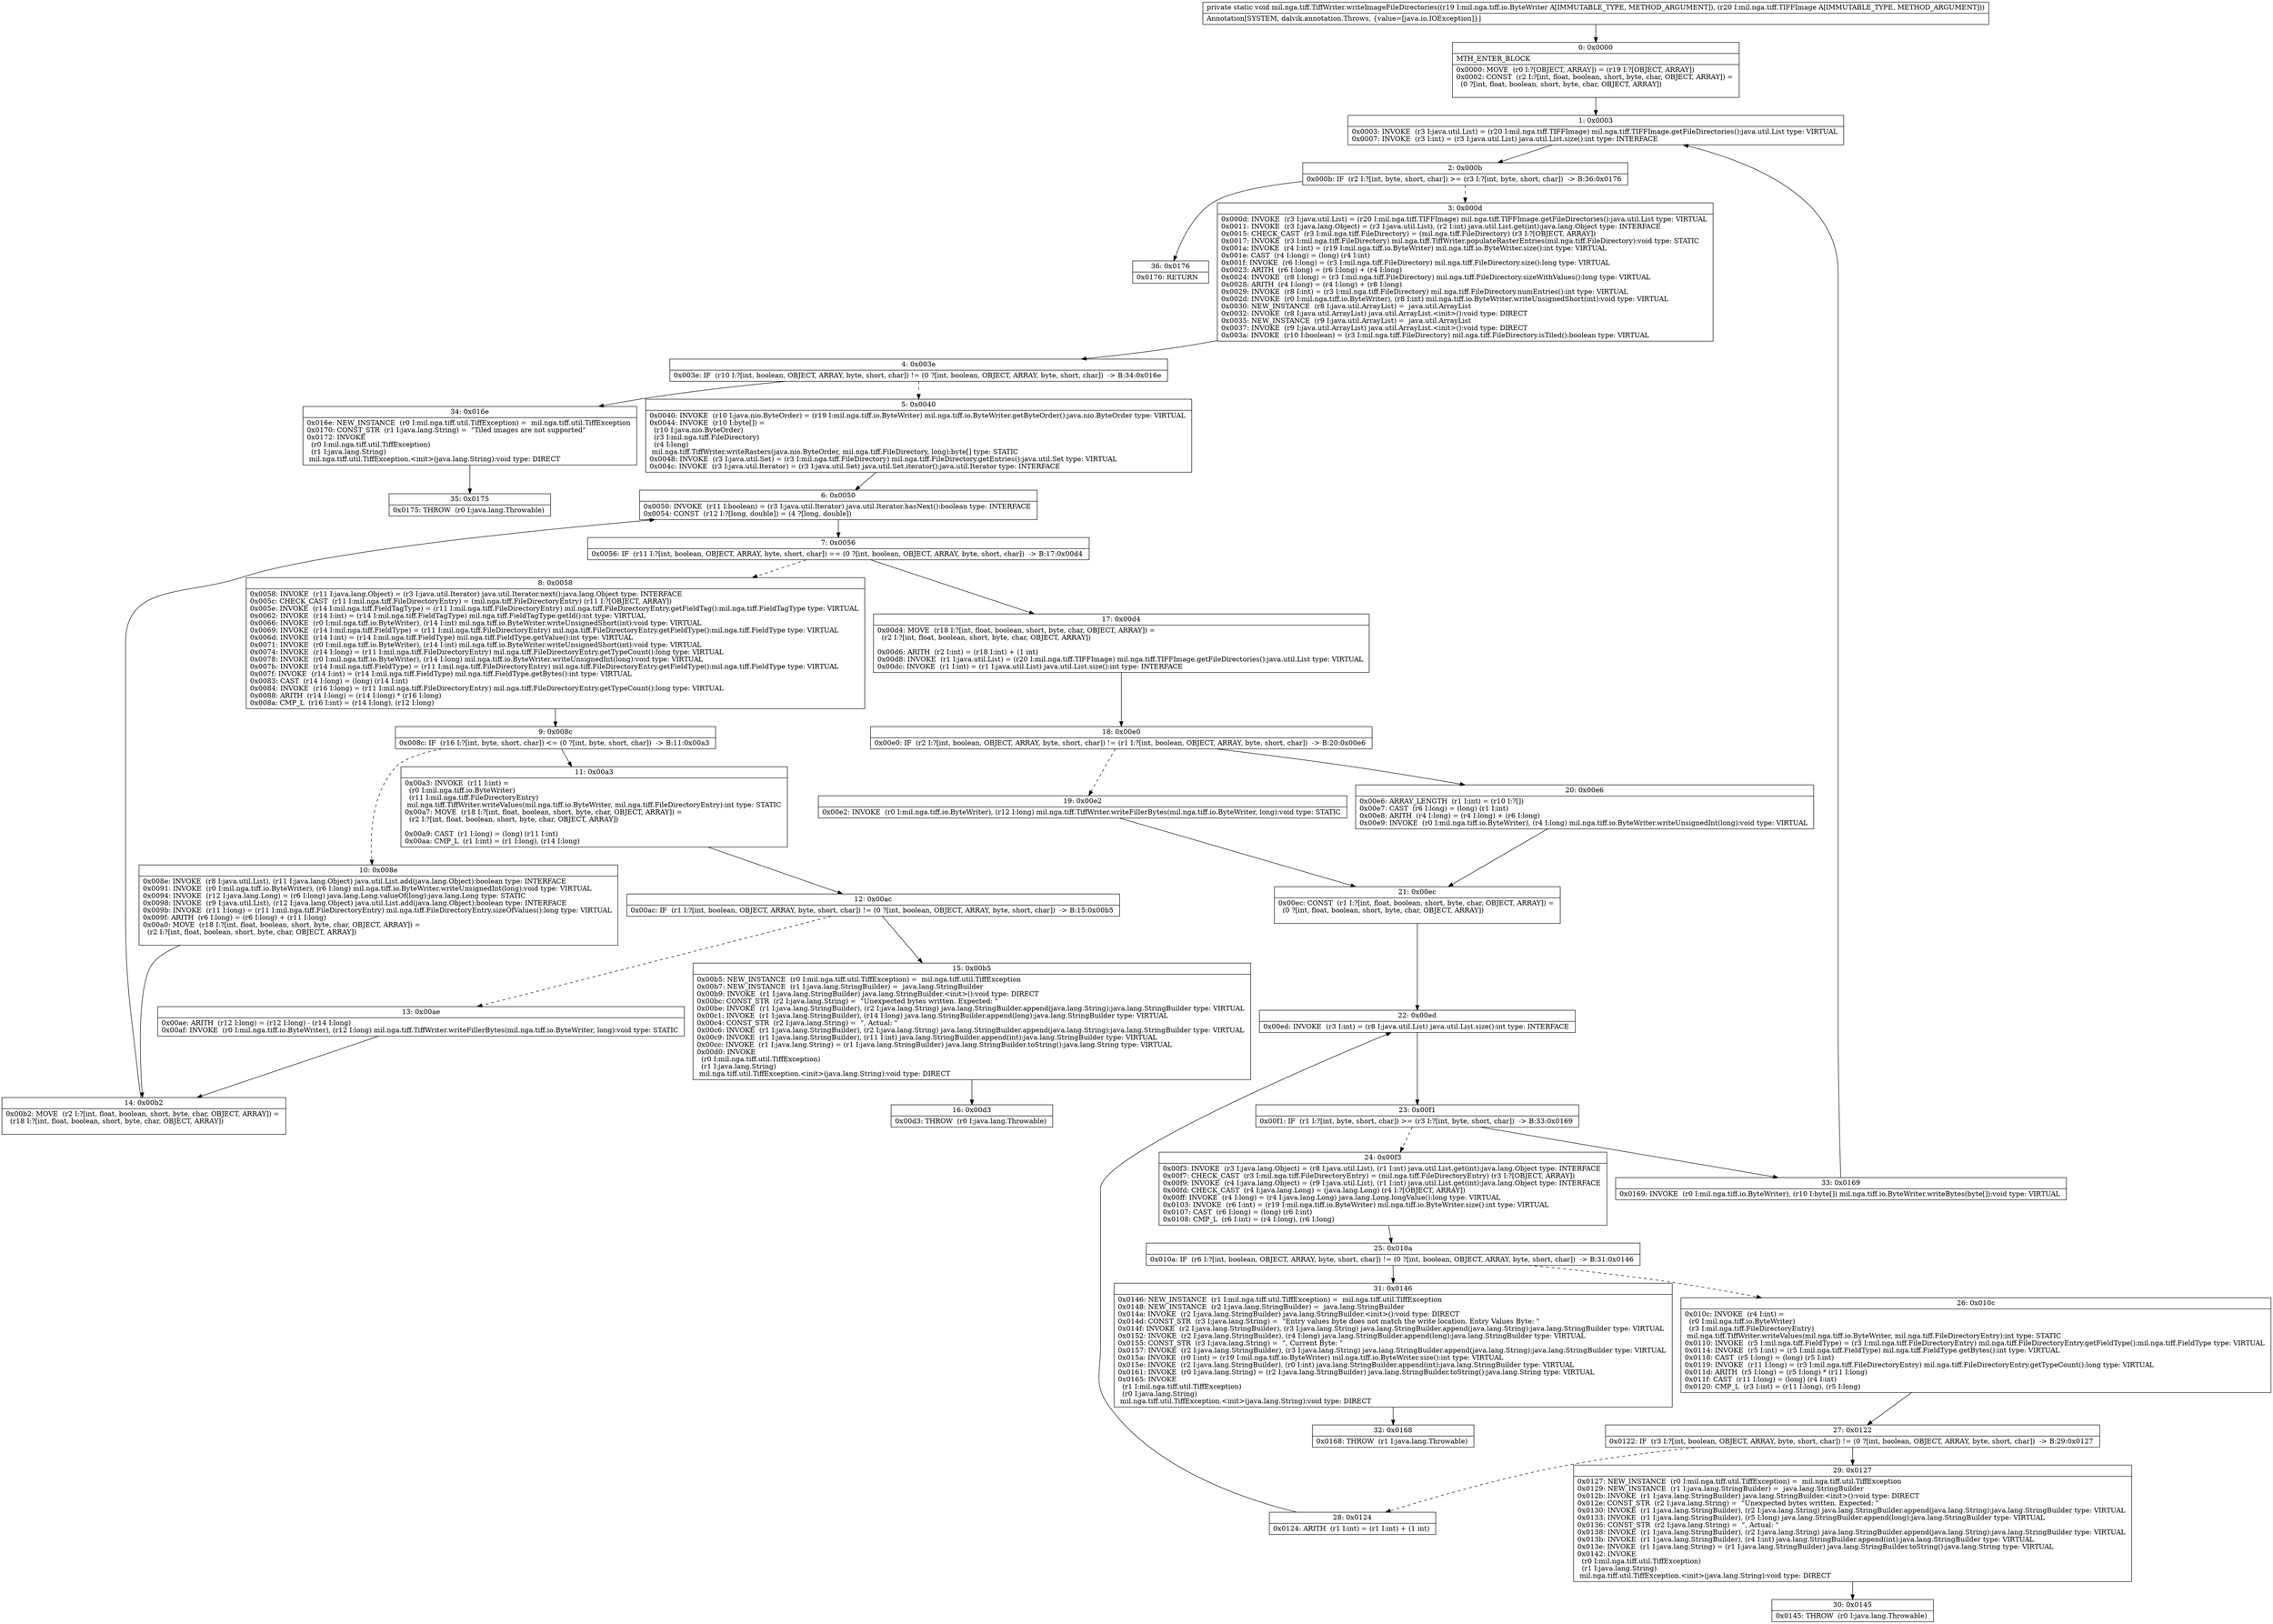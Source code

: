 digraph "CFG formil.nga.tiff.TiffWriter.writeImageFileDirectories(Lmil\/nga\/tiff\/io\/ByteWriter;Lmil\/nga\/tiff\/TIFFImage;)V" {
Node_0 [shape=record,label="{0\:\ 0x0000|MTH_ENTER_BLOCK\l|0x0000: MOVE  (r0 I:?[OBJECT, ARRAY]) = (r19 I:?[OBJECT, ARRAY]) \l0x0002: CONST  (r2 I:?[int, float, boolean, short, byte, char, OBJECT, ARRAY]) = \l  (0 ?[int, float, boolean, short, byte, char, OBJECT, ARRAY])\l \l}"];
Node_1 [shape=record,label="{1\:\ 0x0003|0x0003: INVOKE  (r3 I:java.util.List) = (r20 I:mil.nga.tiff.TIFFImage) mil.nga.tiff.TIFFImage.getFileDirectories():java.util.List type: VIRTUAL \l0x0007: INVOKE  (r3 I:int) = (r3 I:java.util.List) java.util.List.size():int type: INTERFACE \l}"];
Node_2 [shape=record,label="{2\:\ 0x000b|0x000b: IF  (r2 I:?[int, byte, short, char]) \>= (r3 I:?[int, byte, short, char])  \-\> B:36:0x0176 \l}"];
Node_3 [shape=record,label="{3\:\ 0x000d|0x000d: INVOKE  (r3 I:java.util.List) = (r20 I:mil.nga.tiff.TIFFImage) mil.nga.tiff.TIFFImage.getFileDirectories():java.util.List type: VIRTUAL \l0x0011: INVOKE  (r3 I:java.lang.Object) = (r3 I:java.util.List), (r2 I:int) java.util.List.get(int):java.lang.Object type: INTERFACE \l0x0015: CHECK_CAST  (r3 I:mil.nga.tiff.FileDirectory) = (mil.nga.tiff.FileDirectory) (r3 I:?[OBJECT, ARRAY]) \l0x0017: INVOKE  (r3 I:mil.nga.tiff.FileDirectory) mil.nga.tiff.TiffWriter.populateRasterEntries(mil.nga.tiff.FileDirectory):void type: STATIC \l0x001a: INVOKE  (r4 I:int) = (r19 I:mil.nga.tiff.io.ByteWriter) mil.nga.tiff.io.ByteWriter.size():int type: VIRTUAL \l0x001e: CAST  (r4 I:long) = (long) (r4 I:int) \l0x001f: INVOKE  (r6 I:long) = (r3 I:mil.nga.tiff.FileDirectory) mil.nga.tiff.FileDirectory.size():long type: VIRTUAL \l0x0023: ARITH  (r6 I:long) = (r6 I:long) + (r4 I:long) \l0x0024: INVOKE  (r8 I:long) = (r3 I:mil.nga.tiff.FileDirectory) mil.nga.tiff.FileDirectory.sizeWithValues():long type: VIRTUAL \l0x0028: ARITH  (r4 I:long) = (r4 I:long) + (r8 I:long) \l0x0029: INVOKE  (r8 I:int) = (r3 I:mil.nga.tiff.FileDirectory) mil.nga.tiff.FileDirectory.numEntries():int type: VIRTUAL \l0x002d: INVOKE  (r0 I:mil.nga.tiff.io.ByteWriter), (r8 I:int) mil.nga.tiff.io.ByteWriter.writeUnsignedShort(int):void type: VIRTUAL \l0x0030: NEW_INSTANCE  (r8 I:java.util.ArrayList) =  java.util.ArrayList \l0x0032: INVOKE  (r8 I:java.util.ArrayList) java.util.ArrayList.\<init\>():void type: DIRECT \l0x0035: NEW_INSTANCE  (r9 I:java.util.ArrayList) =  java.util.ArrayList \l0x0037: INVOKE  (r9 I:java.util.ArrayList) java.util.ArrayList.\<init\>():void type: DIRECT \l0x003a: INVOKE  (r10 I:boolean) = (r3 I:mil.nga.tiff.FileDirectory) mil.nga.tiff.FileDirectory.isTiled():boolean type: VIRTUAL \l}"];
Node_4 [shape=record,label="{4\:\ 0x003e|0x003e: IF  (r10 I:?[int, boolean, OBJECT, ARRAY, byte, short, char]) != (0 ?[int, boolean, OBJECT, ARRAY, byte, short, char])  \-\> B:34:0x016e \l}"];
Node_5 [shape=record,label="{5\:\ 0x0040|0x0040: INVOKE  (r10 I:java.nio.ByteOrder) = (r19 I:mil.nga.tiff.io.ByteWriter) mil.nga.tiff.io.ByteWriter.getByteOrder():java.nio.ByteOrder type: VIRTUAL \l0x0044: INVOKE  (r10 I:byte[]) = \l  (r10 I:java.nio.ByteOrder)\l  (r3 I:mil.nga.tiff.FileDirectory)\l  (r4 I:long)\l mil.nga.tiff.TiffWriter.writeRasters(java.nio.ByteOrder, mil.nga.tiff.FileDirectory, long):byte[] type: STATIC \l0x0048: INVOKE  (r3 I:java.util.Set) = (r3 I:mil.nga.tiff.FileDirectory) mil.nga.tiff.FileDirectory.getEntries():java.util.Set type: VIRTUAL \l0x004c: INVOKE  (r3 I:java.util.Iterator) = (r3 I:java.util.Set) java.util.Set.iterator():java.util.Iterator type: INTERFACE \l}"];
Node_6 [shape=record,label="{6\:\ 0x0050|0x0050: INVOKE  (r11 I:boolean) = (r3 I:java.util.Iterator) java.util.Iterator.hasNext():boolean type: INTERFACE \l0x0054: CONST  (r12 I:?[long, double]) = (4 ?[long, double]) \l}"];
Node_7 [shape=record,label="{7\:\ 0x0056|0x0056: IF  (r11 I:?[int, boolean, OBJECT, ARRAY, byte, short, char]) == (0 ?[int, boolean, OBJECT, ARRAY, byte, short, char])  \-\> B:17:0x00d4 \l}"];
Node_8 [shape=record,label="{8\:\ 0x0058|0x0058: INVOKE  (r11 I:java.lang.Object) = (r3 I:java.util.Iterator) java.util.Iterator.next():java.lang.Object type: INTERFACE \l0x005c: CHECK_CAST  (r11 I:mil.nga.tiff.FileDirectoryEntry) = (mil.nga.tiff.FileDirectoryEntry) (r11 I:?[OBJECT, ARRAY]) \l0x005e: INVOKE  (r14 I:mil.nga.tiff.FieldTagType) = (r11 I:mil.nga.tiff.FileDirectoryEntry) mil.nga.tiff.FileDirectoryEntry.getFieldTag():mil.nga.tiff.FieldTagType type: VIRTUAL \l0x0062: INVOKE  (r14 I:int) = (r14 I:mil.nga.tiff.FieldTagType) mil.nga.tiff.FieldTagType.getId():int type: VIRTUAL \l0x0066: INVOKE  (r0 I:mil.nga.tiff.io.ByteWriter), (r14 I:int) mil.nga.tiff.io.ByteWriter.writeUnsignedShort(int):void type: VIRTUAL \l0x0069: INVOKE  (r14 I:mil.nga.tiff.FieldType) = (r11 I:mil.nga.tiff.FileDirectoryEntry) mil.nga.tiff.FileDirectoryEntry.getFieldType():mil.nga.tiff.FieldType type: VIRTUAL \l0x006d: INVOKE  (r14 I:int) = (r14 I:mil.nga.tiff.FieldType) mil.nga.tiff.FieldType.getValue():int type: VIRTUAL \l0x0071: INVOKE  (r0 I:mil.nga.tiff.io.ByteWriter), (r14 I:int) mil.nga.tiff.io.ByteWriter.writeUnsignedShort(int):void type: VIRTUAL \l0x0074: INVOKE  (r14 I:long) = (r11 I:mil.nga.tiff.FileDirectoryEntry) mil.nga.tiff.FileDirectoryEntry.getTypeCount():long type: VIRTUAL \l0x0078: INVOKE  (r0 I:mil.nga.tiff.io.ByteWriter), (r14 I:long) mil.nga.tiff.io.ByteWriter.writeUnsignedInt(long):void type: VIRTUAL \l0x007b: INVOKE  (r14 I:mil.nga.tiff.FieldType) = (r11 I:mil.nga.tiff.FileDirectoryEntry) mil.nga.tiff.FileDirectoryEntry.getFieldType():mil.nga.tiff.FieldType type: VIRTUAL \l0x007f: INVOKE  (r14 I:int) = (r14 I:mil.nga.tiff.FieldType) mil.nga.tiff.FieldType.getBytes():int type: VIRTUAL \l0x0083: CAST  (r14 I:long) = (long) (r14 I:int) \l0x0084: INVOKE  (r16 I:long) = (r11 I:mil.nga.tiff.FileDirectoryEntry) mil.nga.tiff.FileDirectoryEntry.getTypeCount():long type: VIRTUAL \l0x0088: ARITH  (r14 I:long) = (r14 I:long) * (r16 I:long) \l0x008a: CMP_L  (r16 I:int) = (r14 I:long), (r12 I:long) \l}"];
Node_9 [shape=record,label="{9\:\ 0x008c|0x008c: IF  (r16 I:?[int, byte, short, char]) \<= (0 ?[int, byte, short, char])  \-\> B:11:0x00a3 \l}"];
Node_10 [shape=record,label="{10\:\ 0x008e|0x008e: INVOKE  (r8 I:java.util.List), (r11 I:java.lang.Object) java.util.List.add(java.lang.Object):boolean type: INTERFACE \l0x0091: INVOKE  (r0 I:mil.nga.tiff.io.ByteWriter), (r6 I:long) mil.nga.tiff.io.ByteWriter.writeUnsignedInt(long):void type: VIRTUAL \l0x0094: INVOKE  (r12 I:java.lang.Long) = (r6 I:long) java.lang.Long.valueOf(long):java.lang.Long type: STATIC \l0x0098: INVOKE  (r9 I:java.util.List), (r12 I:java.lang.Object) java.util.List.add(java.lang.Object):boolean type: INTERFACE \l0x009b: INVOKE  (r11 I:long) = (r11 I:mil.nga.tiff.FileDirectoryEntry) mil.nga.tiff.FileDirectoryEntry.sizeOfValues():long type: VIRTUAL \l0x009f: ARITH  (r6 I:long) = (r6 I:long) + (r11 I:long) \l0x00a0: MOVE  (r18 I:?[int, float, boolean, short, byte, char, OBJECT, ARRAY]) = \l  (r2 I:?[int, float, boolean, short, byte, char, OBJECT, ARRAY])\l \l}"];
Node_11 [shape=record,label="{11\:\ 0x00a3|0x00a3: INVOKE  (r11 I:int) = \l  (r0 I:mil.nga.tiff.io.ByteWriter)\l  (r11 I:mil.nga.tiff.FileDirectoryEntry)\l mil.nga.tiff.TiffWriter.writeValues(mil.nga.tiff.io.ByteWriter, mil.nga.tiff.FileDirectoryEntry):int type: STATIC \l0x00a7: MOVE  (r18 I:?[int, float, boolean, short, byte, char, OBJECT, ARRAY]) = \l  (r2 I:?[int, float, boolean, short, byte, char, OBJECT, ARRAY])\l \l0x00a9: CAST  (r1 I:long) = (long) (r11 I:int) \l0x00aa: CMP_L  (r1 I:int) = (r1 I:long), (r14 I:long) \l}"];
Node_12 [shape=record,label="{12\:\ 0x00ac|0x00ac: IF  (r1 I:?[int, boolean, OBJECT, ARRAY, byte, short, char]) != (0 ?[int, boolean, OBJECT, ARRAY, byte, short, char])  \-\> B:15:0x00b5 \l}"];
Node_13 [shape=record,label="{13\:\ 0x00ae|0x00ae: ARITH  (r12 I:long) = (r12 I:long) \- (r14 I:long) \l0x00af: INVOKE  (r0 I:mil.nga.tiff.io.ByteWriter), (r12 I:long) mil.nga.tiff.TiffWriter.writeFillerBytes(mil.nga.tiff.io.ByteWriter, long):void type: STATIC \l}"];
Node_14 [shape=record,label="{14\:\ 0x00b2|0x00b2: MOVE  (r2 I:?[int, float, boolean, short, byte, char, OBJECT, ARRAY]) = \l  (r18 I:?[int, float, boolean, short, byte, char, OBJECT, ARRAY])\l \l}"];
Node_15 [shape=record,label="{15\:\ 0x00b5|0x00b5: NEW_INSTANCE  (r0 I:mil.nga.tiff.util.TiffException) =  mil.nga.tiff.util.TiffException \l0x00b7: NEW_INSTANCE  (r1 I:java.lang.StringBuilder) =  java.lang.StringBuilder \l0x00b9: INVOKE  (r1 I:java.lang.StringBuilder) java.lang.StringBuilder.\<init\>():void type: DIRECT \l0x00bc: CONST_STR  (r2 I:java.lang.String) =  \"Unexpected bytes written. Expected: \" \l0x00be: INVOKE  (r1 I:java.lang.StringBuilder), (r2 I:java.lang.String) java.lang.StringBuilder.append(java.lang.String):java.lang.StringBuilder type: VIRTUAL \l0x00c1: INVOKE  (r1 I:java.lang.StringBuilder), (r14 I:long) java.lang.StringBuilder.append(long):java.lang.StringBuilder type: VIRTUAL \l0x00c4: CONST_STR  (r2 I:java.lang.String) =  \", Actual: \" \l0x00c6: INVOKE  (r1 I:java.lang.StringBuilder), (r2 I:java.lang.String) java.lang.StringBuilder.append(java.lang.String):java.lang.StringBuilder type: VIRTUAL \l0x00c9: INVOKE  (r1 I:java.lang.StringBuilder), (r11 I:int) java.lang.StringBuilder.append(int):java.lang.StringBuilder type: VIRTUAL \l0x00cc: INVOKE  (r1 I:java.lang.String) = (r1 I:java.lang.StringBuilder) java.lang.StringBuilder.toString():java.lang.String type: VIRTUAL \l0x00d0: INVOKE  \l  (r0 I:mil.nga.tiff.util.TiffException)\l  (r1 I:java.lang.String)\l mil.nga.tiff.util.TiffException.\<init\>(java.lang.String):void type: DIRECT \l}"];
Node_16 [shape=record,label="{16\:\ 0x00d3|0x00d3: THROW  (r0 I:java.lang.Throwable) \l}"];
Node_17 [shape=record,label="{17\:\ 0x00d4|0x00d4: MOVE  (r18 I:?[int, float, boolean, short, byte, char, OBJECT, ARRAY]) = \l  (r2 I:?[int, float, boolean, short, byte, char, OBJECT, ARRAY])\l \l0x00d6: ARITH  (r2 I:int) = (r18 I:int) + (1 int) \l0x00d8: INVOKE  (r1 I:java.util.List) = (r20 I:mil.nga.tiff.TIFFImage) mil.nga.tiff.TIFFImage.getFileDirectories():java.util.List type: VIRTUAL \l0x00dc: INVOKE  (r1 I:int) = (r1 I:java.util.List) java.util.List.size():int type: INTERFACE \l}"];
Node_18 [shape=record,label="{18\:\ 0x00e0|0x00e0: IF  (r2 I:?[int, boolean, OBJECT, ARRAY, byte, short, char]) != (r1 I:?[int, boolean, OBJECT, ARRAY, byte, short, char])  \-\> B:20:0x00e6 \l}"];
Node_19 [shape=record,label="{19\:\ 0x00e2|0x00e2: INVOKE  (r0 I:mil.nga.tiff.io.ByteWriter), (r12 I:long) mil.nga.tiff.TiffWriter.writeFillerBytes(mil.nga.tiff.io.ByteWriter, long):void type: STATIC \l}"];
Node_20 [shape=record,label="{20\:\ 0x00e6|0x00e6: ARRAY_LENGTH  (r1 I:int) = (r10 I:?[]) \l0x00e7: CAST  (r6 I:long) = (long) (r1 I:int) \l0x00e8: ARITH  (r4 I:long) = (r4 I:long) + (r6 I:long) \l0x00e9: INVOKE  (r0 I:mil.nga.tiff.io.ByteWriter), (r4 I:long) mil.nga.tiff.io.ByteWriter.writeUnsignedInt(long):void type: VIRTUAL \l}"];
Node_21 [shape=record,label="{21\:\ 0x00ec|0x00ec: CONST  (r1 I:?[int, float, boolean, short, byte, char, OBJECT, ARRAY]) = \l  (0 ?[int, float, boolean, short, byte, char, OBJECT, ARRAY])\l \l}"];
Node_22 [shape=record,label="{22\:\ 0x00ed|0x00ed: INVOKE  (r3 I:int) = (r8 I:java.util.List) java.util.List.size():int type: INTERFACE \l}"];
Node_23 [shape=record,label="{23\:\ 0x00f1|0x00f1: IF  (r1 I:?[int, byte, short, char]) \>= (r3 I:?[int, byte, short, char])  \-\> B:33:0x0169 \l}"];
Node_24 [shape=record,label="{24\:\ 0x00f3|0x00f3: INVOKE  (r3 I:java.lang.Object) = (r8 I:java.util.List), (r1 I:int) java.util.List.get(int):java.lang.Object type: INTERFACE \l0x00f7: CHECK_CAST  (r3 I:mil.nga.tiff.FileDirectoryEntry) = (mil.nga.tiff.FileDirectoryEntry) (r3 I:?[OBJECT, ARRAY]) \l0x00f9: INVOKE  (r4 I:java.lang.Object) = (r9 I:java.util.List), (r1 I:int) java.util.List.get(int):java.lang.Object type: INTERFACE \l0x00fd: CHECK_CAST  (r4 I:java.lang.Long) = (java.lang.Long) (r4 I:?[OBJECT, ARRAY]) \l0x00ff: INVOKE  (r4 I:long) = (r4 I:java.lang.Long) java.lang.Long.longValue():long type: VIRTUAL \l0x0103: INVOKE  (r6 I:int) = (r19 I:mil.nga.tiff.io.ByteWriter) mil.nga.tiff.io.ByteWriter.size():int type: VIRTUAL \l0x0107: CAST  (r6 I:long) = (long) (r6 I:int) \l0x0108: CMP_L  (r6 I:int) = (r4 I:long), (r6 I:long) \l}"];
Node_25 [shape=record,label="{25\:\ 0x010a|0x010a: IF  (r6 I:?[int, boolean, OBJECT, ARRAY, byte, short, char]) != (0 ?[int, boolean, OBJECT, ARRAY, byte, short, char])  \-\> B:31:0x0146 \l}"];
Node_26 [shape=record,label="{26\:\ 0x010c|0x010c: INVOKE  (r4 I:int) = \l  (r0 I:mil.nga.tiff.io.ByteWriter)\l  (r3 I:mil.nga.tiff.FileDirectoryEntry)\l mil.nga.tiff.TiffWriter.writeValues(mil.nga.tiff.io.ByteWriter, mil.nga.tiff.FileDirectoryEntry):int type: STATIC \l0x0110: INVOKE  (r5 I:mil.nga.tiff.FieldType) = (r3 I:mil.nga.tiff.FileDirectoryEntry) mil.nga.tiff.FileDirectoryEntry.getFieldType():mil.nga.tiff.FieldType type: VIRTUAL \l0x0114: INVOKE  (r5 I:int) = (r5 I:mil.nga.tiff.FieldType) mil.nga.tiff.FieldType.getBytes():int type: VIRTUAL \l0x0118: CAST  (r5 I:long) = (long) (r5 I:int) \l0x0119: INVOKE  (r11 I:long) = (r3 I:mil.nga.tiff.FileDirectoryEntry) mil.nga.tiff.FileDirectoryEntry.getTypeCount():long type: VIRTUAL \l0x011d: ARITH  (r5 I:long) = (r5 I:long) * (r11 I:long) \l0x011f: CAST  (r11 I:long) = (long) (r4 I:int) \l0x0120: CMP_L  (r3 I:int) = (r11 I:long), (r5 I:long) \l}"];
Node_27 [shape=record,label="{27\:\ 0x0122|0x0122: IF  (r3 I:?[int, boolean, OBJECT, ARRAY, byte, short, char]) != (0 ?[int, boolean, OBJECT, ARRAY, byte, short, char])  \-\> B:29:0x0127 \l}"];
Node_28 [shape=record,label="{28\:\ 0x0124|0x0124: ARITH  (r1 I:int) = (r1 I:int) + (1 int) \l}"];
Node_29 [shape=record,label="{29\:\ 0x0127|0x0127: NEW_INSTANCE  (r0 I:mil.nga.tiff.util.TiffException) =  mil.nga.tiff.util.TiffException \l0x0129: NEW_INSTANCE  (r1 I:java.lang.StringBuilder) =  java.lang.StringBuilder \l0x012b: INVOKE  (r1 I:java.lang.StringBuilder) java.lang.StringBuilder.\<init\>():void type: DIRECT \l0x012e: CONST_STR  (r2 I:java.lang.String) =  \"Unexpected bytes written. Expected: \" \l0x0130: INVOKE  (r1 I:java.lang.StringBuilder), (r2 I:java.lang.String) java.lang.StringBuilder.append(java.lang.String):java.lang.StringBuilder type: VIRTUAL \l0x0133: INVOKE  (r1 I:java.lang.StringBuilder), (r5 I:long) java.lang.StringBuilder.append(long):java.lang.StringBuilder type: VIRTUAL \l0x0136: CONST_STR  (r2 I:java.lang.String) =  \", Actual: \" \l0x0138: INVOKE  (r1 I:java.lang.StringBuilder), (r2 I:java.lang.String) java.lang.StringBuilder.append(java.lang.String):java.lang.StringBuilder type: VIRTUAL \l0x013b: INVOKE  (r1 I:java.lang.StringBuilder), (r4 I:int) java.lang.StringBuilder.append(int):java.lang.StringBuilder type: VIRTUAL \l0x013e: INVOKE  (r1 I:java.lang.String) = (r1 I:java.lang.StringBuilder) java.lang.StringBuilder.toString():java.lang.String type: VIRTUAL \l0x0142: INVOKE  \l  (r0 I:mil.nga.tiff.util.TiffException)\l  (r1 I:java.lang.String)\l mil.nga.tiff.util.TiffException.\<init\>(java.lang.String):void type: DIRECT \l}"];
Node_30 [shape=record,label="{30\:\ 0x0145|0x0145: THROW  (r0 I:java.lang.Throwable) \l}"];
Node_31 [shape=record,label="{31\:\ 0x0146|0x0146: NEW_INSTANCE  (r1 I:mil.nga.tiff.util.TiffException) =  mil.nga.tiff.util.TiffException \l0x0148: NEW_INSTANCE  (r2 I:java.lang.StringBuilder) =  java.lang.StringBuilder \l0x014a: INVOKE  (r2 I:java.lang.StringBuilder) java.lang.StringBuilder.\<init\>():void type: DIRECT \l0x014d: CONST_STR  (r3 I:java.lang.String) =  \"Entry values byte does not match the write location. Entry Values Byte: \" \l0x014f: INVOKE  (r2 I:java.lang.StringBuilder), (r3 I:java.lang.String) java.lang.StringBuilder.append(java.lang.String):java.lang.StringBuilder type: VIRTUAL \l0x0152: INVOKE  (r2 I:java.lang.StringBuilder), (r4 I:long) java.lang.StringBuilder.append(long):java.lang.StringBuilder type: VIRTUAL \l0x0155: CONST_STR  (r3 I:java.lang.String) =  \", Current Byte: \" \l0x0157: INVOKE  (r2 I:java.lang.StringBuilder), (r3 I:java.lang.String) java.lang.StringBuilder.append(java.lang.String):java.lang.StringBuilder type: VIRTUAL \l0x015a: INVOKE  (r0 I:int) = (r19 I:mil.nga.tiff.io.ByteWriter) mil.nga.tiff.io.ByteWriter.size():int type: VIRTUAL \l0x015e: INVOKE  (r2 I:java.lang.StringBuilder), (r0 I:int) java.lang.StringBuilder.append(int):java.lang.StringBuilder type: VIRTUAL \l0x0161: INVOKE  (r0 I:java.lang.String) = (r2 I:java.lang.StringBuilder) java.lang.StringBuilder.toString():java.lang.String type: VIRTUAL \l0x0165: INVOKE  \l  (r1 I:mil.nga.tiff.util.TiffException)\l  (r0 I:java.lang.String)\l mil.nga.tiff.util.TiffException.\<init\>(java.lang.String):void type: DIRECT \l}"];
Node_32 [shape=record,label="{32\:\ 0x0168|0x0168: THROW  (r1 I:java.lang.Throwable) \l}"];
Node_33 [shape=record,label="{33\:\ 0x0169|0x0169: INVOKE  (r0 I:mil.nga.tiff.io.ByteWriter), (r10 I:byte[]) mil.nga.tiff.io.ByteWriter.writeBytes(byte[]):void type: VIRTUAL \l}"];
Node_34 [shape=record,label="{34\:\ 0x016e|0x016e: NEW_INSTANCE  (r0 I:mil.nga.tiff.util.TiffException) =  mil.nga.tiff.util.TiffException \l0x0170: CONST_STR  (r1 I:java.lang.String) =  \"Tiled images are not supported\" \l0x0172: INVOKE  \l  (r0 I:mil.nga.tiff.util.TiffException)\l  (r1 I:java.lang.String)\l mil.nga.tiff.util.TiffException.\<init\>(java.lang.String):void type: DIRECT \l}"];
Node_35 [shape=record,label="{35\:\ 0x0175|0x0175: THROW  (r0 I:java.lang.Throwable) \l}"];
Node_36 [shape=record,label="{36\:\ 0x0176|0x0176: RETURN   \l}"];
MethodNode[shape=record,label="{private static void mil.nga.tiff.TiffWriter.writeImageFileDirectories((r19 I:mil.nga.tiff.io.ByteWriter A[IMMUTABLE_TYPE, METHOD_ARGUMENT]), (r20 I:mil.nga.tiff.TIFFImage A[IMMUTABLE_TYPE, METHOD_ARGUMENT]))  | Annotation[SYSTEM, dalvik.annotation.Throws, \{value=[java.io.IOException]\}]\l}"];
MethodNode -> Node_0;
Node_0 -> Node_1;
Node_1 -> Node_2;
Node_2 -> Node_3[style=dashed];
Node_2 -> Node_36;
Node_3 -> Node_4;
Node_4 -> Node_5[style=dashed];
Node_4 -> Node_34;
Node_5 -> Node_6;
Node_6 -> Node_7;
Node_7 -> Node_8[style=dashed];
Node_7 -> Node_17;
Node_8 -> Node_9;
Node_9 -> Node_10[style=dashed];
Node_9 -> Node_11;
Node_10 -> Node_14;
Node_11 -> Node_12;
Node_12 -> Node_13[style=dashed];
Node_12 -> Node_15;
Node_13 -> Node_14;
Node_14 -> Node_6;
Node_15 -> Node_16;
Node_17 -> Node_18;
Node_18 -> Node_19[style=dashed];
Node_18 -> Node_20;
Node_19 -> Node_21;
Node_20 -> Node_21;
Node_21 -> Node_22;
Node_22 -> Node_23;
Node_23 -> Node_24[style=dashed];
Node_23 -> Node_33;
Node_24 -> Node_25;
Node_25 -> Node_26[style=dashed];
Node_25 -> Node_31;
Node_26 -> Node_27;
Node_27 -> Node_28[style=dashed];
Node_27 -> Node_29;
Node_28 -> Node_22;
Node_29 -> Node_30;
Node_31 -> Node_32;
Node_33 -> Node_1;
Node_34 -> Node_35;
}

